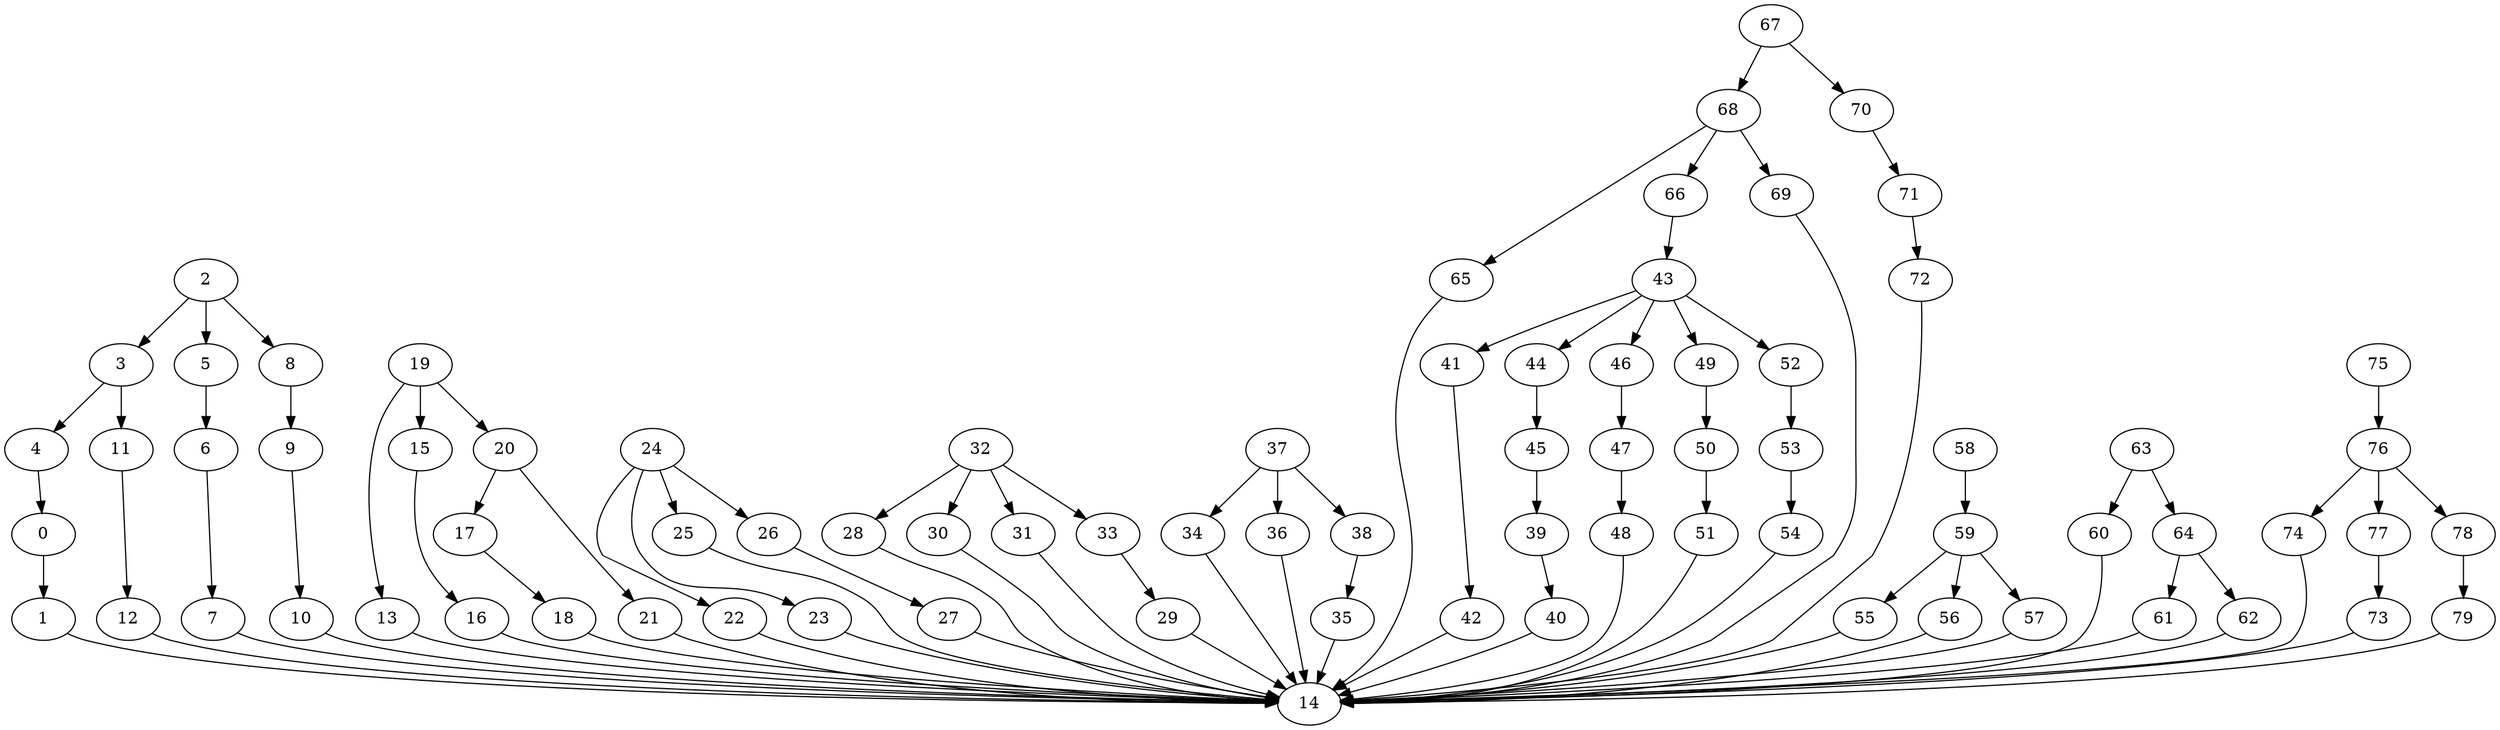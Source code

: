 strict digraph  {
0 [exec=57];
1 [exec=167];
2 [exec=174];
3 [exec=166];
4 [exec=149];
5 [exec=176];
6 [exec=196];
7 [exec=99];
8 [exec=153];
9 [exec=72];
10 [exec=174];
11 [exec=109];
12 [exec=55];
13 [exec=79];
14 [exec=116];
15 [exec=74];
16 [exec=66];
17 [exec=148];
18 [exec=146];
19 [exec=77];
20 [exec=64];
21 [exec=136];
22 [exec=199];
23 [exec=163];
24 [exec=123];
25 [exec=192];
26 [exec=141];
27 [exec=159];
28 [exec=141];
29 [exec=185];
30 [exec=122];
31 [exec=180];
32 [exec=68];
33 [exec=179];
34 [exec=126];
35 [exec=79];
36 [exec=53];
37 [exec=147];
38 [exec=137];
39 [exec=154];
40 [exec=156];
41 [exec=70];
42 [exec=200];
43 [exec=67];
44 [exec=123];
45 [exec=74];
46 [exec=58];
47 [exec=71];
48 [exec=77];
49 [exec=183];
50 [exec=184];
51 [exec=142];
52 [exec=89];
53 [exec=179];
54 [exec=174];
55 [exec=85];
56 [exec=137];
57 [exec=148];
58 [exec=196];
59 [exec=80];
60 [exec=160];
61 [exec=163];
62 [exec=80];
63 [exec=71];
64 [exec=101];
65 [exec=198];
66 [exec=165];
67 [exec=82];
68 [exec=162];
69 [exec=181];
70 [exec=73];
71 [exec=170];
72 [exec=194];
73 [exec=62];
74 [exec=164];
75 [exec=78];
76 [exec=77];
77 [exec=104];
78 [exec=51];
79 [exec=55];
0 -> 1  [comm=11];
1 -> 14  [comm=13];
2 -> 3  [comm=7];
2 -> 5  [comm=8];
2 -> 8  [comm=19];
3 -> 4  [comm=19];
3 -> 11  [comm=14];
4 -> 0  [comm=7];
5 -> 6  [comm=9];
6 -> 7  [comm=16];
7 -> 14  [comm=7];
8 -> 9  [comm=15];
9 -> 10  [comm=6];
10 -> 14  [comm=7];
11 -> 12  [comm=9];
12 -> 14  [comm=16];
13 -> 14  [comm=7];
15 -> 16  [comm=12];
16 -> 14  [comm=6];
17 -> 18  [comm=15];
18 -> 14  [comm=12];
19 -> 20  [comm=14];
19 -> 13  [comm=16];
19 -> 15  [comm=15];
20 -> 21  [comm=7];
20 -> 17  [comm=8];
21 -> 14  [comm=16];
22 -> 14  [comm=18];
23 -> 14  [comm=10];
24 -> 25  [comm=10];
24 -> 22  [comm=13];
24 -> 23  [comm=17];
24 -> 26  [comm=9];
25 -> 14  [comm=18];
26 -> 27  [comm=7];
27 -> 14  [comm=8];
28 -> 14  [comm=12];
29 -> 14  [comm=7];
30 -> 14  [comm=14];
31 -> 14  [comm=10];
32 -> 33  [comm=15];
32 -> 28  [comm=11];
32 -> 30  [comm=8];
32 -> 31  [comm=6];
33 -> 29  [comm=6];
34 -> 14  [comm=10];
35 -> 14  [comm=10];
36 -> 14  [comm=15];
37 -> 38  [comm=14];
37 -> 34  [comm=12];
37 -> 36  [comm=20];
38 -> 35  [comm=8];
39 -> 40  [comm=7];
40 -> 14  [comm=9];
41 -> 42  [comm=9];
42 -> 14  [comm=12];
43 -> 44  [comm=15];
43 -> 41  [comm=11];
43 -> 46  [comm=18];
43 -> 49  [comm=10];
43 -> 52  [comm=10];
44 -> 45  [comm=9];
45 -> 39  [comm=19];
46 -> 47  [comm=6];
47 -> 48  [comm=19];
48 -> 14  [comm=14];
49 -> 50  [comm=18];
50 -> 51  [comm=18];
51 -> 14  [comm=16];
52 -> 53  [comm=20];
53 -> 54  [comm=16];
54 -> 14  [comm=10];
55 -> 14  [comm=14];
56 -> 14  [comm=13];
57 -> 14  [comm=20];
58 -> 59  [comm=9];
59 -> 55  [comm=13];
59 -> 56  [comm=20];
59 -> 57  [comm=14];
60 -> 14  [comm=11];
61 -> 14  [comm=17];
62 -> 14  [comm=9];
63 -> 64  [comm=20];
63 -> 60  [comm=20];
64 -> 61  [comm=8];
64 -> 62  [comm=14];
65 -> 14  [comm=17];
66 -> 43  [comm=6];
67 -> 68  [comm=6];
67 -> 70  [comm=16];
68 -> 69  [comm=14];
68 -> 65  [comm=16];
68 -> 66  [comm=17];
69 -> 14  [comm=5];
70 -> 71  [comm=9];
71 -> 72  [comm=5];
72 -> 14  [comm=7];
73 -> 14  [comm=10];
74 -> 14  [comm=19];
75 -> 76  [comm=9];
76 -> 77  [comm=18];
76 -> 74  [comm=8];
76 -> 78  [comm=16];
77 -> 73  [comm=6];
78 -> 79  [comm=16];
79 -> 14  [comm=16];
}
